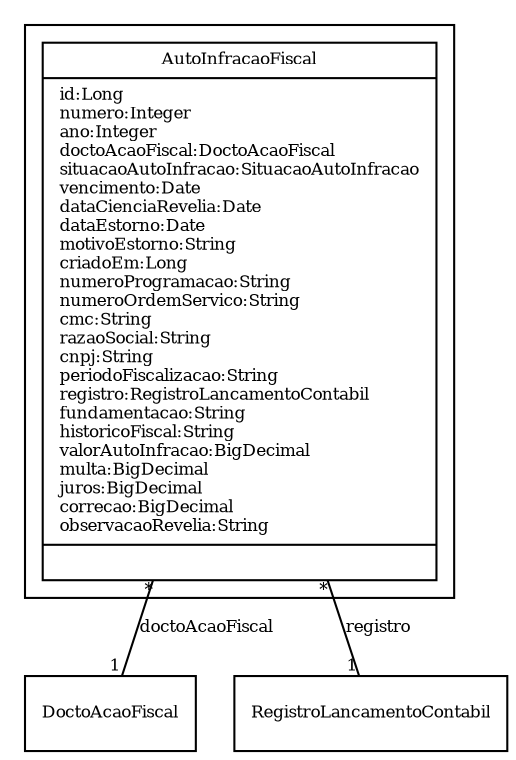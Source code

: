 digraph G{
fontname = "Times-Roman"
fontsize = 8

node [
        fontname = "Times-Roman"
        fontsize = 8
        shape = "record"
]

edge [
        fontname = "Times-Roman"
        fontsize = 8
]

subgraph clusterAUTO_DE_INFRACAO
{
AutoInfracaoFiscal [label = "{AutoInfracaoFiscal|id:Long\lnumero:Integer\lano:Integer\ldoctoAcaoFiscal:DoctoAcaoFiscal\lsituacaoAutoInfracao:SituacaoAutoInfracao\lvencimento:Date\ldataCienciaRevelia:Date\ldataEstorno:Date\lmotivoEstorno:String\lcriadoEm:Long\lnumeroProgramacao:String\lnumeroOrdemServico:String\lcmc:String\lrazaoSocial:String\lcnpj:String\lperiodoFiscalizacao:String\lregistro:RegistroLancamentoContabil\lfundamentacao:String\lhistoricoFiscal:String\lvalorAutoInfracao:BigDecimal\lmulta:BigDecimal\ljuros:BigDecimal\lcorrecao:BigDecimal\lobservacaoRevelia:String\l|\l}"]
}
edge [arrowhead = "none" headlabel = "1" taillabel = "*"] AutoInfracaoFiscal -> DoctoAcaoFiscal [label = "doctoAcaoFiscal"]
edge [arrowhead = "none" headlabel = "1" taillabel = "*"] AutoInfracaoFiscal -> RegistroLancamentoContabil [label = "registro"]
}
